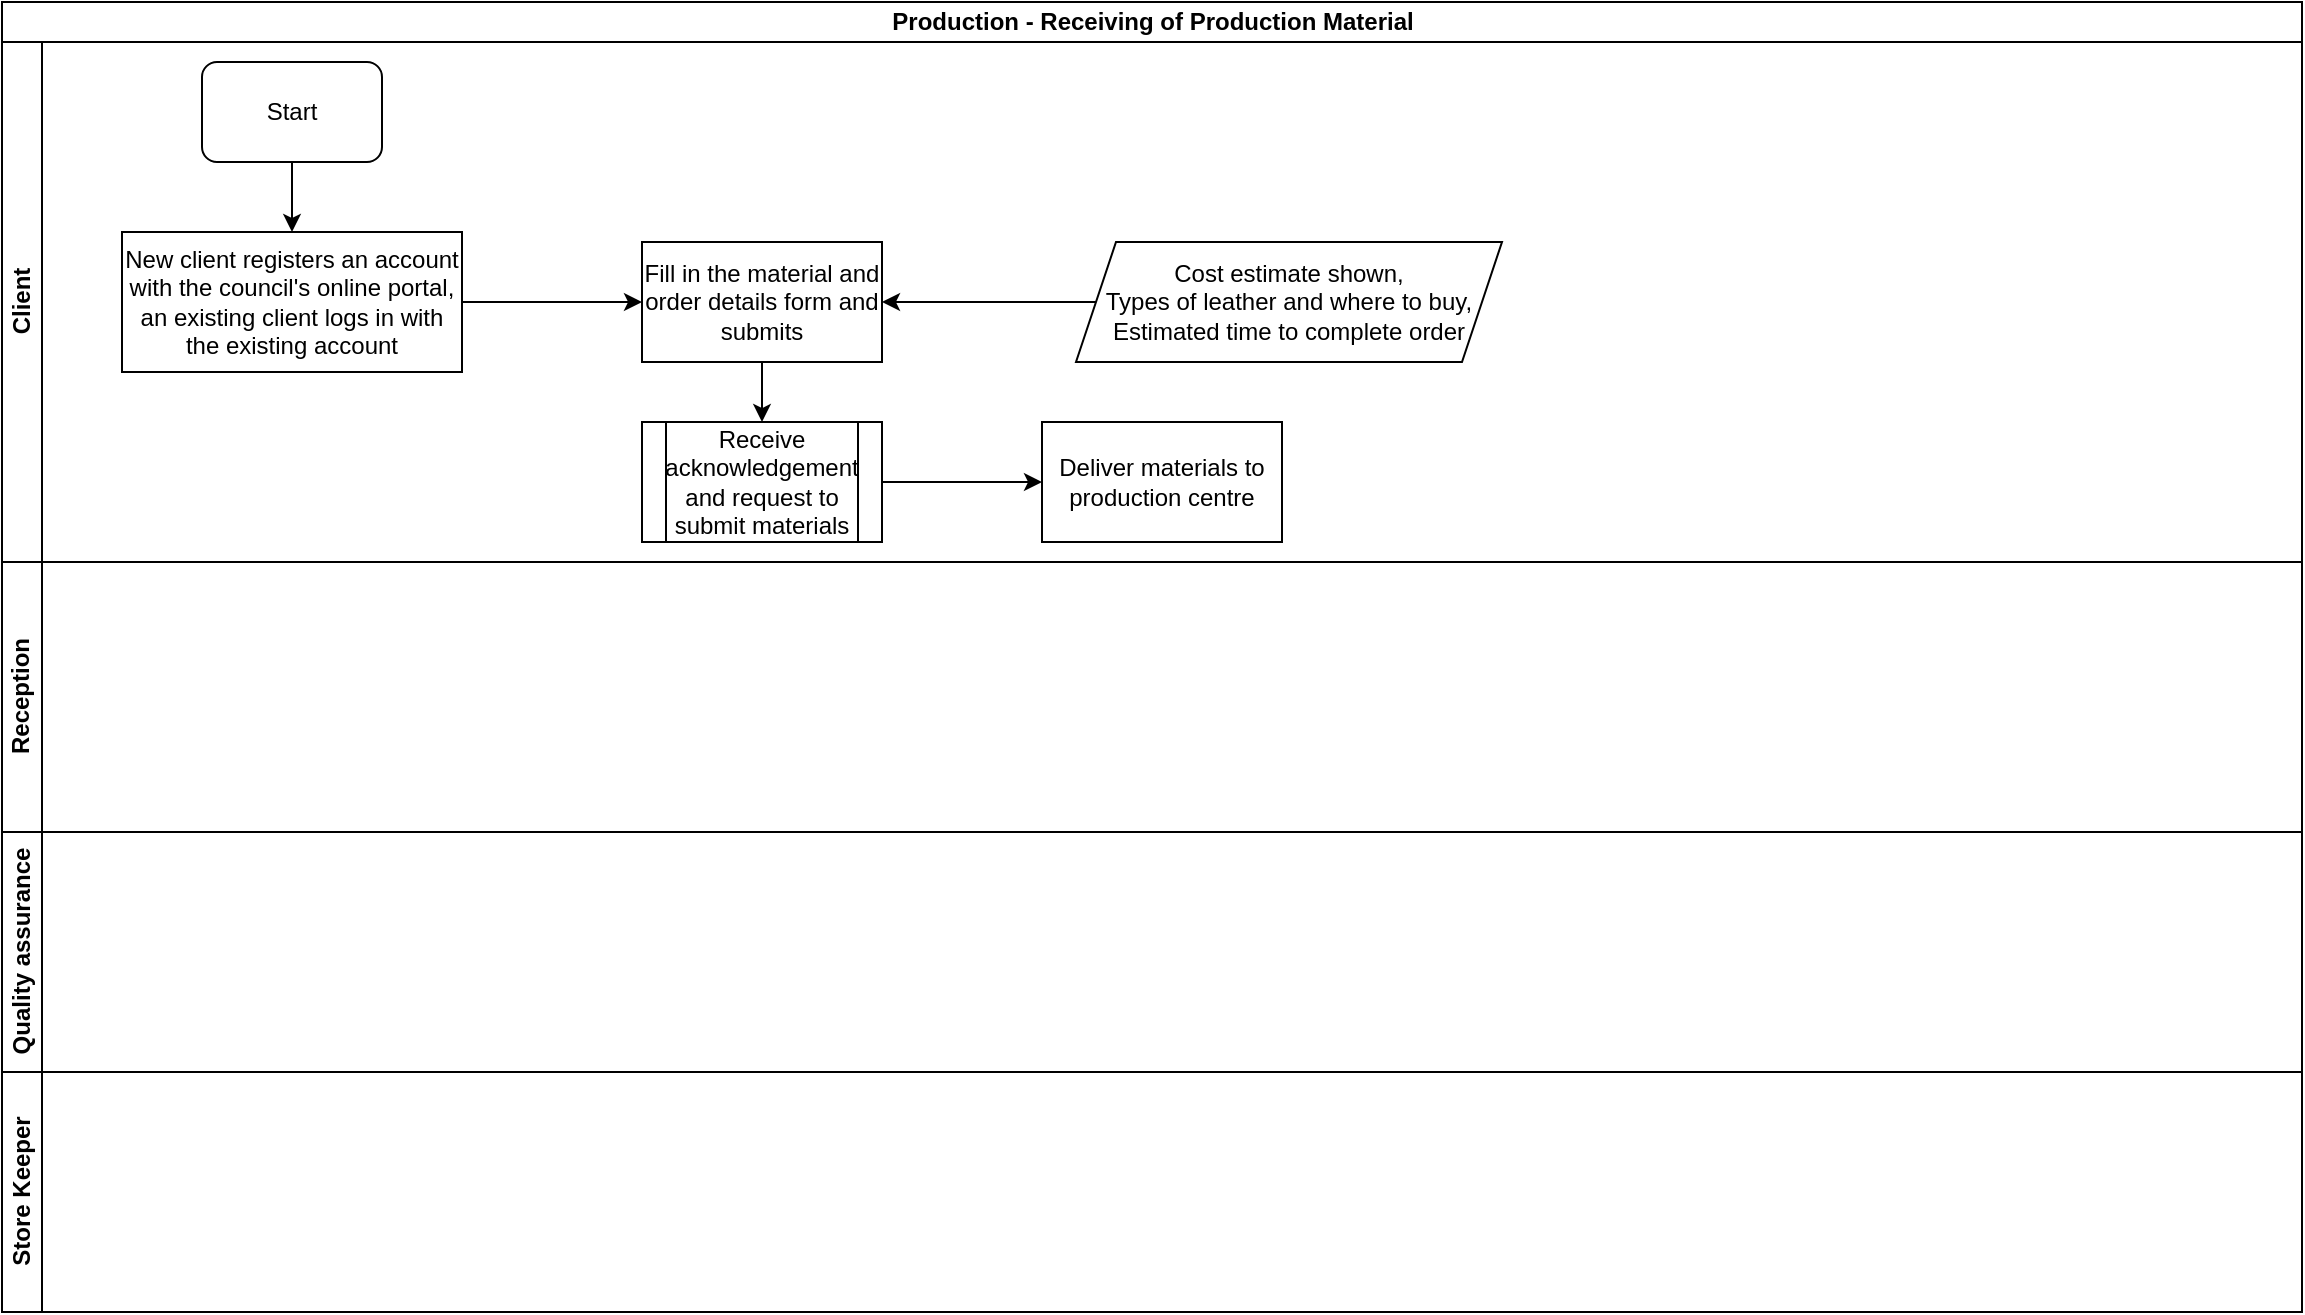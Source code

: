 <mxfile version="13.10.6" type="github">
  <diagram id="IWARdDuZ1ql6BfNOUT5s" name="Page-1">
    <mxGraphModel dx="1038" dy="547" grid="1" gridSize="10" guides="1" tooltips="1" connect="1" arrows="1" fold="1" page="1" pageScale="1" pageWidth="1169" pageHeight="827" math="0" shadow="0">
      <root>
        <mxCell id="0" />
        <mxCell id="1" parent="0" />
        <mxCell id="aD70b2e0ycqTwXBgA6Ax-1" value="Production - Receiving of Production Material" style="swimlane;html=1;childLayout=stackLayout;resizeParent=1;resizeParentMax=0;horizontal=1;startSize=20;horizontalStack=0;" vertex="1" parent="1">
          <mxGeometry x="10" y="10" width="1150" height="655" as="geometry" />
        </mxCell>
        <mxCell id="aD70b2e0ycqTwXBgA6Ax-2" value="Client" style="swimlane;html=1;startSize=20;horizontal=0;" vertex="1" parent="aD70b2e0ycqTwXBgA6Ax-1">
          <mxGeometry y="20" width="1150" height="260" as="geometry" />
        </mxCell>
        <mxCell id="aD70b2e0ycqTwXBgA6Ax-10" value="Start" style="rounded=1;whiteSpace=wrap;html=1;" vertex="1" parent="aD70b2e0ycqTwXBgA6Ax-2">
          <mxGeometry x="100" y="10" width="90" height="50" as="geometry" />
        </mxCell>
        <mxCell id="aD70b2e0ycqTwXBgA6Ax-13" value="New client registers an account with the council&#39;s online portal, an existing client logs in with the existing account" style="rounded=0;whiteSpace=wrap;html=1;" vertex="1" parent="aD70b2e0ycqTwXBgA6Ax-2">
          <mxGeometry x="60" y="95" width="170" height="70" as="geometry" />
        </mxCell>
        <mxCell id="aD70b2e0ycqTwXBgA6Ax-12" value="" style="edgeStyle=orthogonalEdgeStyle;rounded=0;orthogonalLoop=1;jettySize=auto;html=1;entryX=0.5;entryY=0;entryDx=0;entryDy=0;" edge="1" parent="aD70b2e0ycqTwXBgA6Ax-2" source="aD70b2e0ycqTwXBgA6Ax-10" target="aD70b2e0ycqTwXBgA6Ax-13">
          <mxGeometry relative="1" as="geometry">
            <mxPoint x="145" y="135" as="targetPoint" />
          </mxGeometry>
        </mxCell>
        <mxCell id="aD70b2e0ycqTwXBgA6Ax-14" value="Fill in the material and order details form and submits" style="whiteSpace=wrap;html=1;rounded=0;" vertex="1" parent="aD70b2e0ycqTwXBgA6Ax-2">
          <mxGeometry x="320" y="100" width="120" height="60" as="geometry" />
        </mxCell>
        <mxCell id="aD70b2e0ycqTwXBgA6Ax-15" value="" style="edgeStyle=orthogonalEdgeStyle;rounded=0;orthogonalLoop=1;jettySize=auto;html=1;" edge="1" parent="aD70b2e0ycqTwXBgA6Ax-2" source="aD70b2e0ycqTwXBgA6Ax-13" target="aD70b2e0ycqTwXBgA6Ax-14">
          <mxGeometry relative="1" as="geometry" />
        </mxCell>
        <mxCell id="aD70b2e0ycqTwXBgA6Ax-18" value="&lt;div&gt;Cost estimate shown,&lt;/div&gt;&lt;div&gt;Types of leather and where to buy,&lt;/div&gt;&lt;div&gt;Estimated time to complete order&lt;br&gt;&lt;/div&gt;" style="shape=parallelogram;perimeter=parallelogramPerimeter;whiteSpace=wrap;html=1;fixedSize=1;" vertex="1" parent="aD70b2e0ycqTwXBgA6Ax-2">
          <mxGeometry x="537" y="100" width="213" height="60" as="geometry" />
        </mxCell>
        <mxCell id="aD70b2e0ycqTwXBgA6Ax-20" value="" style="edgeStyle=orthogonalEdgeStyle;rounded=0;orthogonalLoop=1;jettySize=auto;html=1;entryX=1;entryY=0.5;entryDx=0;entryDy=0;" edge="1" parent="aD70b2e0ycqTwXBgA6Ax-2" source="aD70b2e0ycqTwXBgA6Ax-18" target="aD70b2e0ycqTwXBgA6Ax-14">
          <mxGeometry relative="1" as="geometry">
            <mxPoint x="450" y="130" as="targetPoint" />
          </mxGeometry>
        </mxCell>
        <mxCell id="aD70b2e0ycqTwXBgA6Ax-17" value="" style="edgeStyle=orthogonalEdgeStyle;rounded=0;orthogonalLoop=1;jettySize=auto;html=1;entryX=0.5;entryY=0;entryDx=0;entryDy=0;" edge="1" parent="aD70b2e0ycqTwXBgA6Ax-2" source="aD70b2e0ycqTwXBgA6Ax-14" target="aD70b2e0ycqTwXBgA6Ax-23">
          <mxGeometry relative="1" as="geometry">
            <mxPoint x="380" y="190" as="targetPoint" />
          </mxGeometry>
        </mxCell>
        <mxCell id="aD70b2e0ycqTwXBgA6Ax-23" value="Receive acknowledgement and request to submit materials" style="shape=process;whiteSpace=wrap;html=1;backgroundOutline=1;" vertex="1" parent="aD70b2e0ycqTwXBgA6Ax-2">
          <mxGeometry x="320" y="190" width="120" height="60" as="geometry" />
        </mxCell>
        <mxCell id="aD70b2e0ycqTwXBgA6Ax-3" value="Reception" style="swimlane;html=1;startSize=20;horizontal=0;" vertex="1" parent="aD70b2e0ycqTwXBgA6Ax-1">
          <mxGeometry y="280" width="1150" height="135" as="geometry" />
        </mxCell>
        <mxCell id="aD70b2e0ycqTwXBgA6Ax-4" value="Quality assurance" style="swimlane;html=1;startSize=20;horizontal=0;" vertex="1" parent="aD70b2e0ycqTwXBgA6Ax-1">
          <mxGeometry y="415" width="1150" height="120" as="geometry" />
        </mxCell>
        <mxCell id="aD70b2e0ycqTwXBgA6Ax-9" value="Store Keeper" style="swimlane;html=1;startSize=20;horizontal=0;" vertex="1" parent="aD70b2e0ycqTwXBgA6Ax-1">
          <mxGeometry y="535" width="1150" height="120" as="geometry" />
        </mxCell>
        <mxCell id="aD70b2e0ycqTwXBgA6Ax-21" value="Deliver materials to production centre" style="whiteSpace=wrap;html=1;rounded=0;" vertex="1" parent="1">
          <mxGeometry x="530" y="220" width="120" height="60" as="geometry" />
        </mxCell>
        <mxCell id="aD70b2e0ycqTwXBgA6Ax-22" value="" style="edgeStyle=orthogonalEdgeStyle;rounded=0;orthogonalLoop=1;jettySize=auto;html=1;exitX=1;exitY=0.5;exitDx=0;exitDy=0;" edge="1" parent="1" source="aD70b2e0ycqTwXBgA6Ax-23" target="aD70b2e0ycqTwXBgA6Ax-21">
          <mxGeometry relative="1" as="geometry">
            <mxPoint x="450" y="250" as="sourcePoint" />
          </mxGeometry>
        </mxCell>
      </root>
    </mxGraphModel>
  </diagram>
</mxfile>
